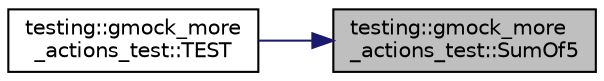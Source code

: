 digraph "testing::gmock_more_actions_test::SumOf5"
{
 // LATEX_PDF_SIZE
  bgcolor="transparent";
  edge [fontname="Helvetica",fontsize="10",labelfontname="Helvetica",labelfontsize="10"];
  node [fontname="Helvetica",fontsize="10",shape=record];
  rankdir="RL";
  Node1 [label="testing::gmock_more\l_actions_test::SumOf5",height=0.2,width=0.4,color="black", fillcolor="grey75", style="filled", fontcolor="black",tooltip=" "];
  Node1 -> Node2 [dir="back",color="midnightblue",fontsize="10",style="solid",fontname="Helvetica"];
  Node2 [label="testing::gmock_more\l_actions_test::TEST",height=0.2,width=0.4,color="black",URL="$namespacetesting_1_1gmock__more__actions__test.html#a3b6b1b682295a1d04d57374445359e94",tooltip=" "];
}
